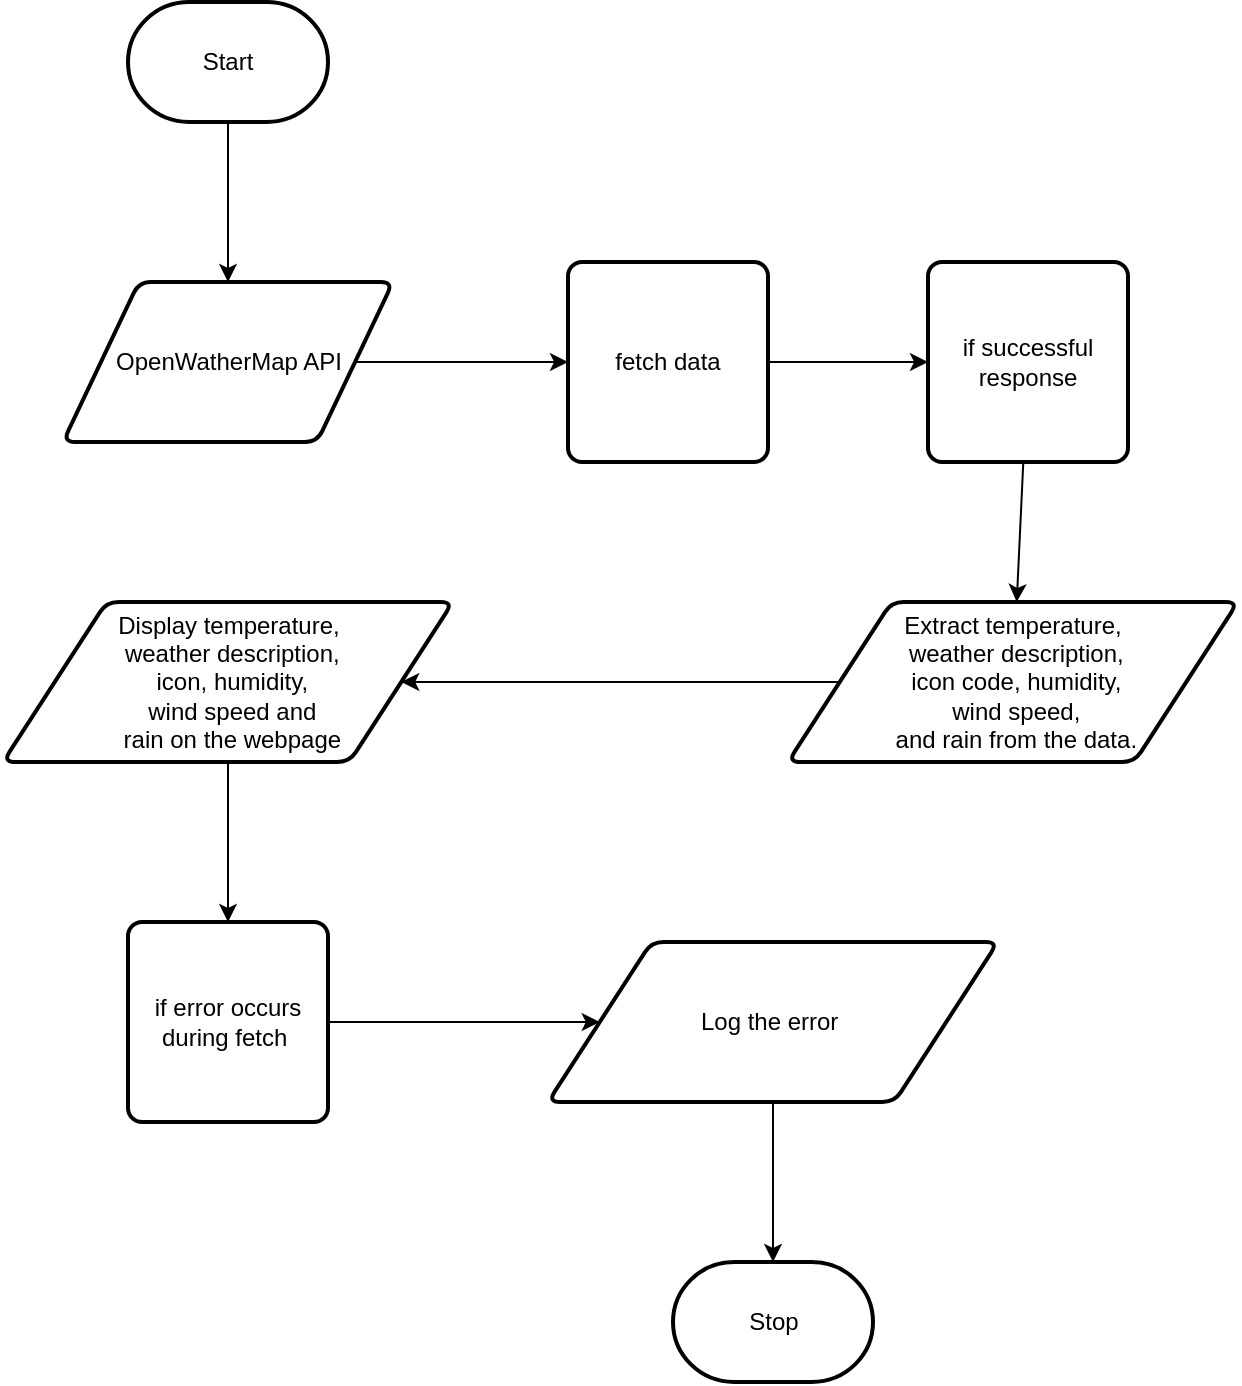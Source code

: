 <mxfile>
    <diagram id="HIP3nbAZw_EuaXWnEj3U" name="Page-1">
        <mxGraphModel dx="1448" dy="912" grid="1" gridSize="10" guides="1" tooltips="1" connect="1" arrows="1" fold="1" page="1" pageScale="1" pageWidth="850" pageHeight="1100" math="0" shadow="0">
            <root>
                <mxCell id="0"/>
                <mxCell id="1" parent="0"/>
                <mxCell id="6" value="" style="edgeStyle=none;html=1;" edge="1" parent="1" source="2" target="4">
                    <mxGeometry relative="1" as="geometry"/>
                </mxCell>
                <mxCell id="2" value="Start" style="strokeWidth=2;html=1;shape=mxgraph.flowchart.terminator;whiteSpace=wrap;" parent="1" vertex="1">
                    <mxGeometry x="150" y="50" width="100" height="60" as="geometry"/>
                </mxCell>
                <mxCell id="3" value="Stop" style="strokeWidth=2;html=1;shape=mxgraph.flowchart.terminator;whiteSpace=wrap;" parent="1" vertex="1">
                    <mxGeometry x="422.5" y="680" width="100" height="60" as="geometry"/>
                </mxCell>
                <mxCell id="9" value="" style="edgeStyle=none;html=1;" edge="1" parent="1" source="4" target="7">
                    <mxGeometry relative="1" as="geometry"/>
                </mxCell>
                <mxCell id="4" value="OpenWatherMap API" style="shape=parallelogram;html=1;strokeWidth=2;perimeter=parallelogramPerimeter;whiteSpace=wrap;rounded=1;arcSize=12;size=0.23;" vertex="1" parent="1">
                    <mxGeometry x="117.5" y="190" width="165" height="80" as="geometry"/>
                </mxCell>
                <mxCell id="24" value="" style="edgeStyle=none;html=1;" edge="1" parent="1" source="7" target="23">
                    <mxGeometry relative="1" as="geometry"/>
                </mxCell>
                <mxCell id="7" value="&amp;nbsp;fetch data&amp;nbsp;" style="rounded=1;whiteSpace=wrap;html=1;absoluteArcSize=1;arcSize=14;strokeWidth=2;" vertex="1" parent="1">
                    <mxGeometry x="370" y="180" width="100" height="100" as="geometry"/>
                </mxCell>
                <mxCell id="27" value="" style="edgeStyle=none;html=1;" edge="1" parent="1" source="21" target="26">
                    <mxGeometry relative="1" as="geometry"/>
                </mxCell>
                <mxCell id="21" value="Extract temperature,&lt;br&gt;&amp;nbsp;weather description,&lt;br&gt;&amp;nbsp;icon code, humidity,&lt;br&gt;&amp;nbsp;wind speed,&lt;br&gt;&amp;nbsp;and rain from the data." style="shape=parallelogram;html=1;strokeWidth=2;perimeter=parallelogramPerimeter;whiteSpace=wrap;rounded=1;arcSize=12;size=0.23;" vertex="1" parent="1">
                    <mxGeometry x="480" y="350" width="225" height="80" as="geometry"/>
                </mxCell>
                <mxCell id="25" value="" style="edgeStyle=none;html=1;" edge="1" parent="1" source="23" target="21">
                    <mxGeometry relative="1" as="geometry"/>
                </mxCell>
                <mxCell id="23" value="if successful response" style="rounded=1;whiteSpace=wrap;html=1;absoluteArcSize=1;arcSize=14;strokeWidth=2;" vertex="1" parent="1">
                    <mxGeometry x="550" y="180" width="100" height="100" as="geometry"/>
                </mxCell>
                <mxCell id="29" value="" style="edgeStyle=none;html=1;" edge="1" parent="1" source="26" target="28">
                    <mxGeometry relative="1" as="geometry"/>
                </mxCell>
                <mxCell id="26" value="Display temperature,&lt;br&gt;&amp;nbsp;weather description,&lt;br&gt;&amp;nbsp;icon, humidity,&lt;br&gt;&amp;nbsp;wind speed and&lt;br&gt;&amp;nbsp;rain on the webpage" style="shape=parallelogram;html=1;strokeWidth=2;perimeter=parallelogramPerimeter;whiteSpace=wrap;rounded=1;arcSize=12;size=0.23;" vertex="1" parent="1">
                    <mxGeometry x="87.5" y="350" width="225" height="80" as="geometry"/>
                </mxCell>
                <mxCell id="32" value="" style="edgeStyle=none;html=1;" edge="1" parent="1" source="28" target="30">
                    <mxGeometry relative="1" as="geometry"/>
                </mxCell>
                <mxCell id="28" value="if error occurs during fetch&amp;nbsp;" style="rounded=1;whiteSpace=wrap;html=1;absoluteArcSize=1;arcSize=14;strokeWidth=2;" vertex="1" parent="1">
                    <mxGeometry x="150" y="510" width="100" height="100" as="geometry"/>
                </mxCell>
                <mxCell id="33" value="" style="edgeStyle=none;html=1;" edge="1" parent="1" source="30" target="3">
                    <mxGeometry relative="1" as="geometry"/>
                </mxCell>
                <mxCell id="30" value="Log the error&amp;nbsp;" style="shape=parallelogram;html=1;strokeWidth=2;perimeter=parallelogramPerimeter;whiteSpace=wrap;rounded=1;arcSize=12;size=0.23;" vertex="1" parent="1">
                    <mxGeometry x="360" y="520" width="225" height="80" as="geometry"/>
                </mxCell>
            </root>
        </mxGraphModel>
    </diagram>
</mxfile>
